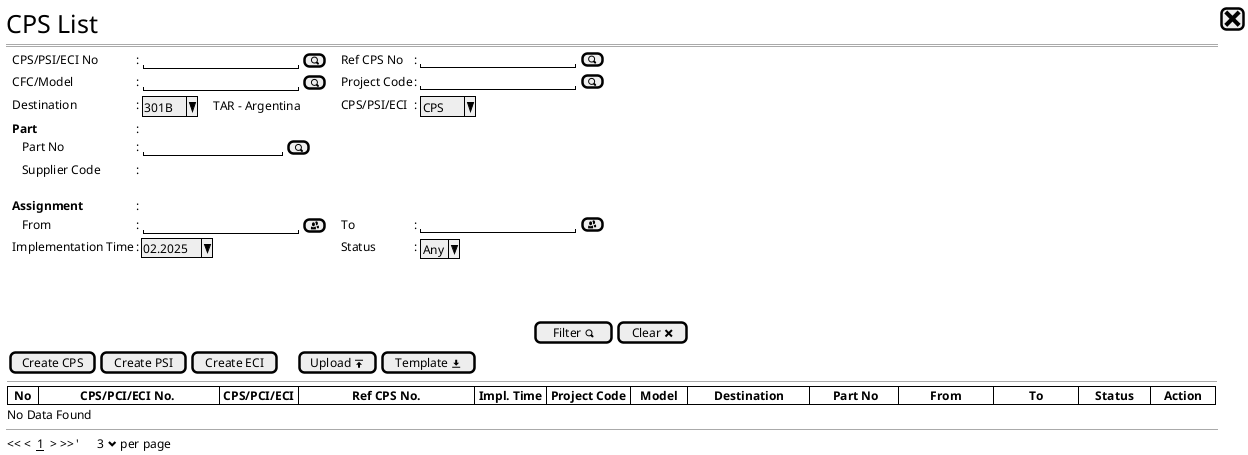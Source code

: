 @startsalt
{
  <size:25>CPS List |[<size:25><&x>]|*
  ==
  {
    .|CPS/PSI/ECI No      |: {|"                   "|[<&magnifying-glass>] |}.|.|Ref CPS No          |: |"                   "|[<&magnifying-glass>]|*
    .|CFC/Model           |: {|"                   "|[<&magnifying-glass>] |}.|.|Project Code        |: |"                   "|[<&magnifying-glass>]|*
    .|Destination         |: {|^301B ^|    TAR - Argentina |}                .|.|CPS/PSI/ECI         |: {|^ CPS ^             |}*
    .|<b>Part          |: |*
    .|   Part No             |: {|"                 "|[<&magnifying-glass>]|}*
    .|   Supplier Code       |: {|                  |}*    
    .
    .|<b>Assignment          |: |*
    .|   From                |: {|"                   "|[<&people>]           |}.|.|To                  |: |"                   "|[<&people>]|*
    .|Implementation Time |: |^02.2025^     |.|.|Status        |: {| ^Any^ |}*    
  }
  .
  .
  .
  {|                                                                                                                                                                        |[Filter <&magnifying-glass>]|[Clear <&x>]|}
  {   
    {[Create CPS] | [Create PSI]|[Create ECI]|.|.                |.           |                        [Upload <&data-transfer-upload>]| [Template <&data-transfer-download>]|} *
    --
    {#
      |  <b>No  |             <b>CPS/PCI/ECI No.              | <b>CPS/PCI/ECI |                 <b>Ref CPS No.                 | <b>Impl. Time | <b>Project Code |   <b>Model   |        <b>Destination        |      <b> Part No      |          <b>From          |           <b>To           |     <b>Status     |    <b>Action    |*|*
      '|                    |                    |                  |                 |              |                |                           |                           |                   |                   |*|*|*
    }
    No Data Found    
  }
  --
  {
  << <  __1__  > >>  |'      3 <&chevron-bottom> per page |*
  }  
}
@endsalt
